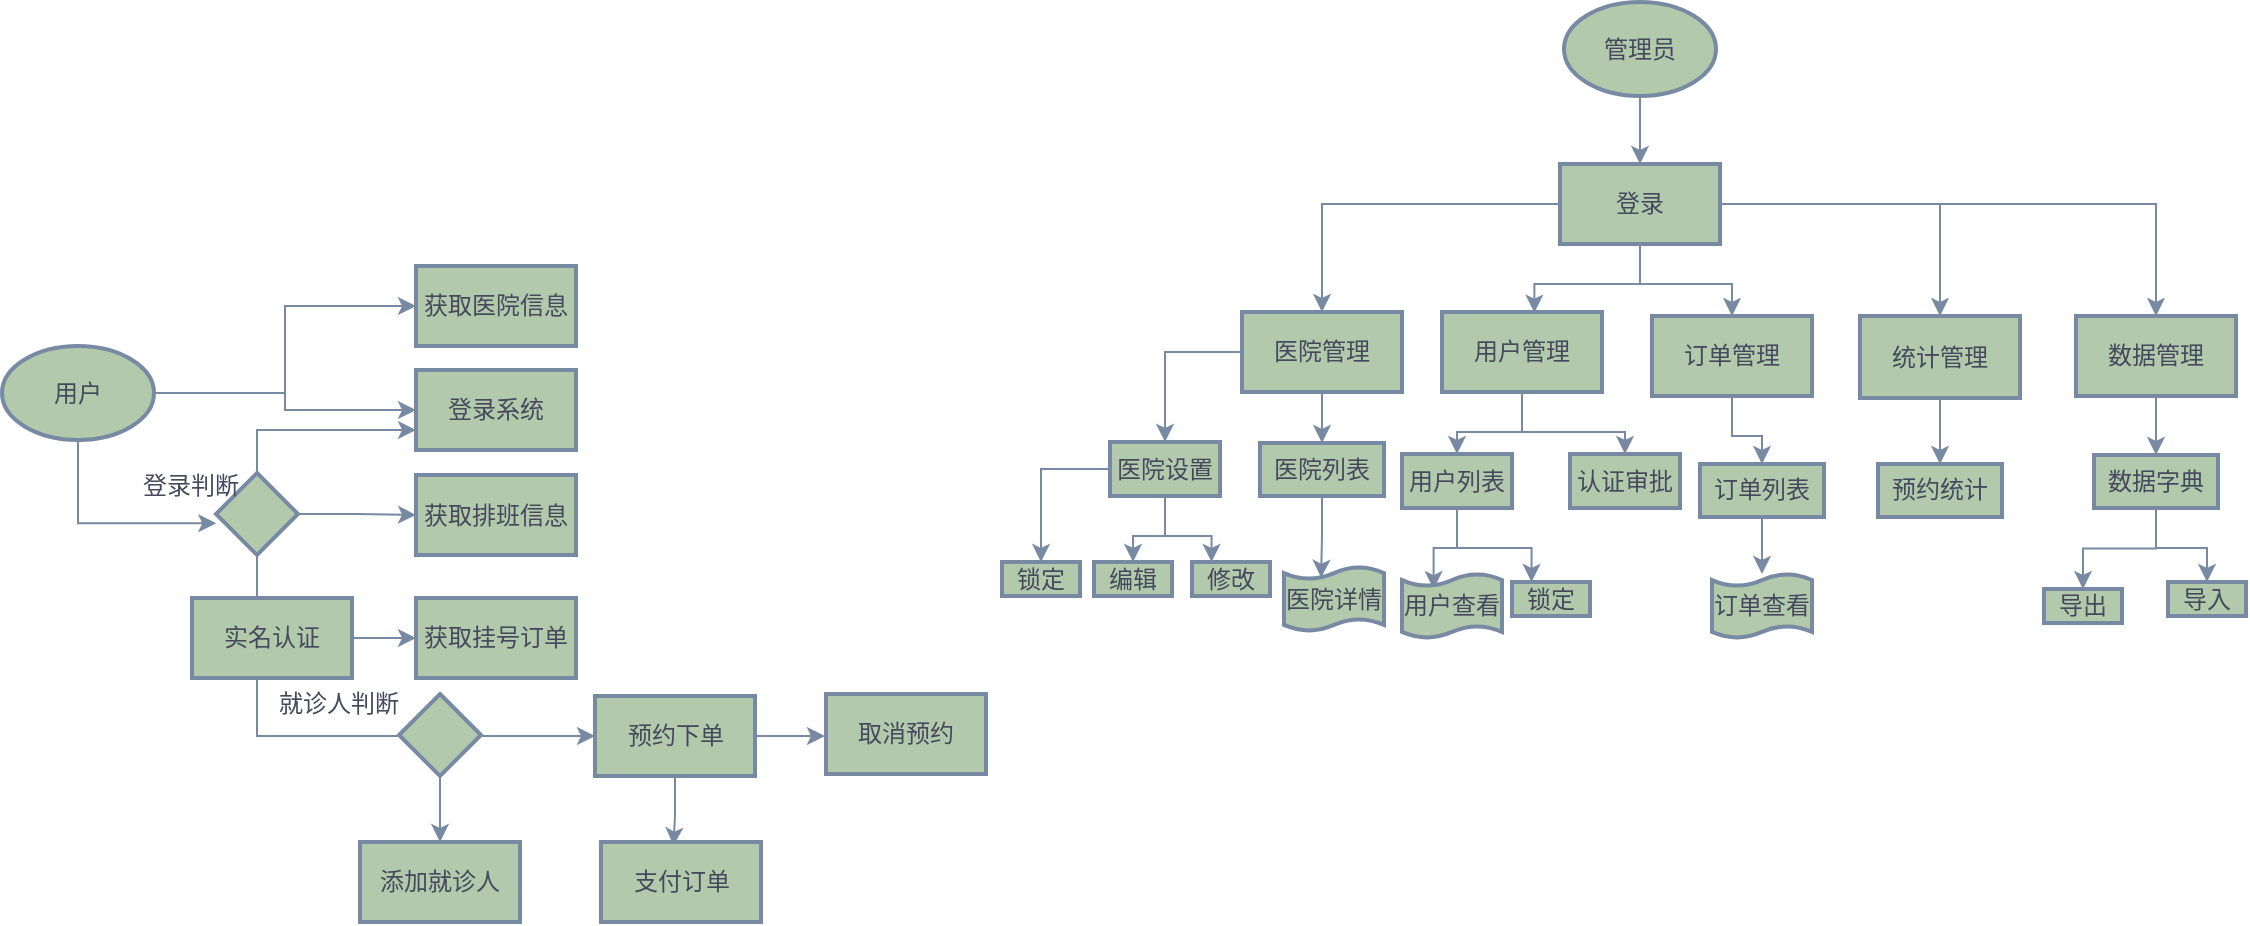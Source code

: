 <mxfile version="20.8.22" type="github">
  <diagram name="第 1 页" id="YCI4z4WlGQqDByoZ-9i7">
    <mxGraphModel dx="1149" dy="664" grid="0" gridSize="10" guides="1" tooltips="1" connect="1" arrows="1" fold="1" page="1" pageScale="1" pageWidth="1169" pageHeight="827" background="#ffffff" math="0" shadow="0">
      <root>
        <mxCell id="0" />
        <mxCell id="1" parent="0" />
        <mxCell id="Q6mP7-fQPy3ULsmLiTpU-190" style="edgeStyle=orthogonalEdgeStyle;rounded=0;orthogonalLoop=1;jettySize=auto;html=1;strokeColor=#788AA3;fontColor=#46495D;fillColor=#B2C9AB;entryX=0;entryY=0.5;entryDx=0;entryDy=0;" edge="1" parent="1" source="Q6mP7-fQPy3ULsmLiTpU-180" target="Q6mP7-fQPy3ULsmLiTpU-182">
          <mxGeometry relative="1" as="geometry" />
        </mxCell>
        <mxCell id="Q6mP7-fQPy3ULsmLiTpU-193" style="edgeStyle=orthogonalEdgeStyle;rounded=0;orthogonalLoop=1;jettySize=auto;html=1;entryX=0.003;entryY=0.613;entryDx=0;entryDy=0;entryPerimeter=0;strokeColor=#788AA3;fontSize=12;fontColor=#46495D;fillColor=#B2C9AB;exitX=0.5;exitY=1;exitDx=0;exitDy=0;exitPerimeter=0;" edge="1" parent="1" source="Q6mP7-fQPy3ULsmLiTpU-180" target="Q6mP7-fQPy3ULsmLiTpU-191">
          <mxGeometry relative="1" as="geometry" />
        </mxCell>
        <mxCell id="Q6mP7-fQPy3ULsmLiTpU-214" style="edgeStyle=orthogonalEdgeStyle;rounded=0;orthogonalLoop=1;jettySize=auto;html=1;strokeColor=#788AA3;fontSize=12;fontColor=#46495D;fillColor=#B2C9AB;" edge="1" parent="1" source="Q6mP7-fQPy3ULsmLiTpU-180" target="Q6mP7-fQPy3ULsmLiTpU-186">
          <mxGeometry relative="1" as="geometry" />
        </mxCell>
        <mxCell id="Q6mP7-fQPy3ULsmLiTpU-180" value="用户" style="strokeWidth=2;html=1;shape=mxgraph.flowchart.start_1;whiteSpace=wrap;strokeColor=#788AA3;fontColor=#46495D;fillColor=#B2C9AB;" vertex="1" parent="1">
          <mxGeometry x="27" y="220" width="76" height="47" as="geometry" />
        </mxCell>
        <mxCell id="Q6mP7-fQPy3ULsmLiTpU-182" value="登录系统" style="whiteSpace=wrap;html=1;fillColor=#B2C9AB;strokeColor=#788AA3;fontColor=#46495D;strokeWidth=2;" vertex="1" parent="1">
          <mxGeometry x="234" y="232" width="80" height="40" as="geometry" />
        </mxCell>
        <mxCell id="Q6mP7-fQPy3ULsmLiTpU-186" value="获取医院信息" style="whiteSpace=wrap;html=1;fillColor=#B2C9AB;strokeColor=#788AA3;fontColor=#46495D;strokeWidth=2;" vertex="1" parent="1">
          <mxGeometry x="234" y="180" width="80" height="40" as="geometry" />
        </mxCell>
        <mxCell id="Q6mP7-fQPy3ULsmLiTpU-195" style="edgeStyle=orthogonalEdgeStyle;rounded=0;orthogonalLoop=1;jettySize=auto;html=1;entryX=0;entryY=0.5;entryDx=0;entryDy=0;strokeColor=#788AA3;fontSize=12;fontColor=#46495D;fillColor=#B2C9AB;" edge="1" parent="1" source="Q6mP7-fQPy3ULsmLiTpU-191" target="Q6mP7-fQPy3ULsmLiTpU-194">
          <mxGeometry relative="1" as="geometry" />
        </mxCell>
        <mxCell id="Q6mP7-fQPy3ULsmLiTpU-196" style="edgeStyle=orthogonalEdgeStyle;rounded=0;orthogonalLoop=1;jettySize=auto;html=1;strokeColor=#788AA3;fontSize=12;fontColor=#46495D;fillColor=#B2C9AB;entryX=0;entryY=0.75;entryDx=0;entryDy=0;exitX=0.5;exitY=0;exitDx=0;exitDy=0;exitPerimeter=0;" edge="1" parent="1" source="Q6mP7-fQPy3ULsmLiTpU-191" target="Q6mP7-fQPy3ULsmLiTpU-182">
          <mxGeometry relative="1" as="geometry">
            <mxPoint x="154.5" y="260.25" as="targetPoint" />
          </mxGeometry>
        </mxCell>
        <mxCell id="Q6mP7-fQPy3ULsmLiTpU-191" value="" style="strokeWidth=2;html=1;shape=mxgraph.flowchart.decision;whiteSpace=wrap;strokeColor=#788AA3;fontColor=#46495D;fillColor=#B2C9AB;" vertex="1" parent="1">
          <mxGeometry x="134" y="283.5" width="41" height="41" as="geometry" />
        </mxCell>
        <mxCell id="Q6mP7-fQPy3ULsmLiTpU-198" style="edgeStyle=orthogonalEdgeStyle;rounded=0;orthogonalLoop=1;jettySize=auto;html=1;strokeColor=#788AA3;fontSize=12;fontColor=#46495D;fillColor=#B2C9AB;exitX=0.5;exitY=1;exitDx=0;exitDy=0;exitPerimeter=0;entryX=0;entryY=0.5;entryDx=0;entryDy=0;" edge="1" parent="1" source="Q6mP7-fQPy3ULsmLiTpU-191" target="Q6mP7-fQPy3ULsmLiTpU-197">
          <mxGeometry relative="1" as="geometry">
            <mxPoint x="193.25" y="381.5" as="targetPoint" />
          </mxGeometry>
        </mxCell>
        <mxCell id="Q6mP7-fQPy3ULsmLiTpU-192" value="&lt;font style=&quot;font-size: 12px;&quot;&gt;登录判断&lt;/font&gt;" style="text;html=1;align=center;verticalAlign=middle;resizable=0;points=[];autosize=1;strokeColor=none;fillColor=none;fontSize=11;fontColor=#46495D;" vertex="1" parent="1">
          <mxGeometry x="88" y="277" width="66" height="26" as="geometry" />
        </mxCell>
        <mxCell id="Q6mP7-fQPy3ULsmLiTpU-194" value="获取排班信息" style="whiteSpace=wrap;html=1;fillColor=#B2C9AB;strokeColor=#788AA3;fontColor=#46495D;strokeWidth=2;" vertex="1" parent="1">
          <mxGeometry x="234" y="284.5" width="80" height="40" as="geometry" />
        </mxCell>
        <mxCell id="Q6mP7-fQPy3ULsmLiTpU-206" style="edgeStyle=orthogonalEdgeStyle;rounded=0;orthogonalLoop=1;jettySize=auto;html=1;entryX=0.453;entryY=0.044;entryDx=0;entryDy=0;entryPerimeter=0;strokeColor=#788AA3;fontSize=12;fontColor=#46495D;fillColor=#B2C9AB;" edge="1" parent="1" source="Q6mP7-fQPy3ULsmLiTpU-197" target="Q6mP7-fQPy3ULsmLiTpU-205">
          <mxGeometry relative="1" as="geometry" />
        </mxCell>
        <mxCell id="Q6mP7-fQPy3ULsmLiTpU-208" style="edgeStyle=orthogonalEdgeStyle;rounded=0;orthogonalLoop=1;jettySize=auto;html=1;entryX=0;entryY=0.5;entryDx=0;entryDy=0;strokeColor=#788AA3;fontSize=12;fontColor=#46495D;fillColor=#B2C9AB;" edge="1" parent="1" source="Q6mP7-fQPy3ULsmLiTpU-197">
          <mxGeometry relative="1" as="geometry">
            <mxPoint x="438.5" y="415" as="targetPoint" />
          </mxGeometry>
        </mxCell>
        <mxCell id="Q6mP7-fQPy3ULsmLiTpU-197" value="预约下单" style="whiteSpace=wrap;html=1;fillColor=#B2C9AB;strokeColor=#788AA3;fontColor=#46495D;strokeWidth=2;" vertex="1" parent="1">
          <mxGeometry x="323.5" y="395" width="80" height="40" as="geometry" />
        </mxCell>
        <mxCell id="Q6mP7-fQPy3ULsmLiTpU-203" style="edgeStyle=orthogonalEdgeStyle;rounded=0;orthogonalLoop=1;jettySize=auto;html=1;strokeColor=#788AA3;fontSize=12;fontColor=#46495D;fillColor=#B2C9AB;" edge="1" parent="1" source="Q6mP7-fQPy3ULsmLiTpU-199" target="Q6mP7-fQPy3ULsmLiTpU-202">
          <mxGeometry relative="1" as="geometry" />
        </mxCell>
        <mxCell id="Q6mP7-fQPy3ULsmLiTpU-199" value="" style="strokeWidth=2;html=1;shape=mxgraph.flowchart.decision;whiteSpace=wrap;strokeColor=#788AA3;fontColor=#46495D;fillColor=#B2C9AB;" vertex="1" parent="1">
          <mxGeometry x="225.5" y="394" width="41" height="41" as="geometry" />
        </mxCell>
        <mxCell id="Q6mP7-fQPy3ULsmLiTpU-201" value="&lt;font style=&quot;font-size: 12px;&quot;&gt;就诊人判断&lt;/font&gt;" style="text;html=1;align=center;verticalAlign=middle;resizable=0;points=[];autosize=1;strokeColor=none;fillColor=none;fontSize=11;fontColor=#46495D;" vertex="1" parent="1">
          <mxGeometry x="156" y="386" width="78" height="26" as="geometry" />
        </mxCell>
        <mxCell id="Q6mP7-fQPy3ULsmLiTpU-202" value="添加就诊人" style="whiteSpace=wrap;html=1;fillColor=#B2C9AB;strokeColor=#788AA3;fontColor=#46495D;strokeWidth=2;" vertex="1" parent="1">
          <mxGeometry x="206" y="468" width="80" height="40" as="geometry" />
        </mxCell>
        <mxCell id="Q6mP7-fQPy3ULsmLiTpU-205" value="支付订单" style="whiteSpace=wrap;html=1;fillColor=#B2C9AB;strokeColor=#788AA3;fontColor=#46495D;strokeWidth=2;" vertex="1" parent="1">
          <mxGeometry x="326.5" y="468" width="80" height="40" as="geometry" />
        </mxCell>
        <mxCell id="Q6mP7-fQPy3ULsmLiTpU-207" value="取消预约" style="whiteSpace=wrap;html=1;fillColor=#B2C9AB;strokeColor=#788AA3;fontColor=#46495D;strokeWidth=2;" vertex="1" parent="1">
          <mxGeometry x="439" y="394" width="80" height="40" as="geometry" />
        </mxCell>
        <mxCell id="Q6mP7-fQPy3ULsmLiTpU-212" style="edgeStyle=orthogonalEdgeStyle;rounded=0;orthogonalLoop=1;jettySize=auto;html=1;entryX=0;entryY=0.5;entryDx=0;entryDy=0;strokeColor=#788AA3;fontSize=12;fontColor=#46495D;fillColor=#B2C9AB;" edge="1" parent="1" source="Q6mP7-fQPy3ULsmLiTpU-210" target="Q6mP7-fQPy3ULsmLiTpU-211">
          <mxGeometry relative="1" as="geometry" />
        </mxCell>
        <mxCell id="Q6mP7-fQPy3ULsmLiTpU-210" value="实名认证" style="whiteSpace=wrap;html=1;fillColor=#B2C9AB;strokeColor=#788AA3;fontColor=#46495D;strokeWidth=2;" vertex="1" parent="1">
          <mxGeometry x="122" y="346" width="80" height="40" as="geometry" />
        </mxCell>
        <mxCell id="Q6mP7-fQPy3ULsmLiTpU-211" value="获取挂号订单" style="whiteSpace=wrap;html=1;fillColor=#B2C9AB;strokeColor=#788AA3;fontColor=#46495D;strokeWidth=2;" vertex="1" parent="1">
          <mxGeometry x="234" y="346" width="80" height="40" as="geometry" />
        </mxCell>
        <mxCell id="Q6mP7-fQPy3ULsmLiTpU-239" style="edgeStyle=orthogonalEdgeStyle;rounded=0;orthogonalLoop=1;jettySize=auto;html=1;strokeColor=#788AA3;fontSize=12;fontColor=#46495D;fillColor=#B2C9AB;" edge="1" parent="1" source="Q6mP7-fQPy3ULsmLiTpU-218" target="Q6mP7-fQPy3ULsmLiTpU-237">
          <mxGeometry relative="1" as="geometry" />
        </mxCell>
        <mxCell id="Q6mP7-fQPy3ULsmLiTpU-218" value="管理员" style="strokeWidth=2;html=1;shape=mxgraph.flowchart.start_1;whiteSpace=wrap;strokeColor=#788AA3;fontColor=#46495D;fillColor=#B2C9AB;" vertex="1" parent="1">
          <mxGeometry x="808" y="48" width="76" height="47" as="geometry" />
        </mxCell>
        <mxCell id="Q6mP7-fQPy3ULsmLiTpU-276" style="edgeStyle=orthogonalEdgeStyle;rounded=0;orthogonalLoop=1;jettySize=auto;html=1;entryX=0.5;entryY=0;entryDx=0;entryDy=0;strokeColor=#788AA3;fontSize=12;fontColor=#46495D;fillColor=#B2C9AB;" edge="1" parent="1" source="Q6mP7-fQPy3ULsmLiTpU-229" target="Q6mP7-fQPy3ULsmLiTpU-274">
          <mxGeometry relative="1" as="geometry" />
        </mxCell>
        <mxCell id="Q6mP7-fQPy3ULsmLiTpU-277" style="edgeStyle=orthogonalEdgeStyle;rounded=0;orthogonalLoop=1;jettySize=auto;html=1;entryX=0.5;entryY=0;entryDx=0;entryDy=0;strokeColor=#788AA3;fontSize=12;fontColor=#46495D;fillColor=#B2C9AB;" edge="1" parent="1" source="Q6mP7-fQPy3ULsmLiTpU-229" target="Q6mP7-fQPy3ULsmLiTpU-275">
          <mxGeometry relative="1" as="geometry" />
        </mxCell>
        <mxCell id="Q6mP7-fQPy3ULsmLiTpU-229" value="用户管理" style="whiteSpace=wrap;html=1;fillColor=#B2C9AB;strokeColor=#788AA3;fontColor=#46495D;strokeWidth=2;" vertex="1" parent="1">
          <mxGeometry x="747" y="203" width="80" height="40" as="geometry" />
        </mxCell>
        <mxCell id="Q6mP7-fQPy3ULsmLiTpU-264" style="edgeStyle=orthogonalEdgeStyle;rounded=0;orthogonalLoop=1;jettySize=auto;html=1;entryX=0.5;entryY=0;entryDx=0;entryDy=0;strokeColor=#788AA3;fontSize=12;fontColor=#46495D;fillColor=#B2C9AB;" edge="1" parent="1" source="Q6mP7-fQPy3ULsmLiTpU-233" target="Q6mP7-fQPy3ULsmLiTpU-242">
          <mxGeometry relative="1" as="geometry" />
        </mxCell>
        <mxCell id="Q6mP7-fQPy3ULsmLiTpU-266" style="edgeStyle=orthogonalEdgeStyle;rounded=0;orthogonalLoop=1;jettySize=auto;html=1;strokeColor=#788AA3;fontSize=12;fontColor=#46495D;fillColor=#B2C9AB;" edge="1" parent="1" source="Q6mP7-fQPy3ULsmLiTpU-233" target="Q6mP7-fQPy3ULsmLiTpU-241">
          <mxGeometry relative="1" as="geometry" />
        </mxCell>
        <mxCell id="Q6mP7-fQPy3ULsmLiTpU-233" value="医院管理" style="whiteSpace=wrap;html=1;fillColor=#B2C9AB;strokeColor=#788AA3;fontColor=#46495D;strokeWidth=2;" vertex="1" parent="1">
          <mxGeometry x="647" y="203" width="80" height="40" as="geometry" />
        </mxCell>
        <mxCell id="Q6mP7-fQPy3ULsmLiTpU-296" style="edgeStyle=orthogonalEdgeStyle;rounded=0;orthogonalLoop=1;jettySize=auto;html=1;entryX=0.5;entryY=0;entryDx=0;entryDy=0;strokeColor=#788AA3;fontSize=12;fontColor=#46495D;fillColor=#B2C9AB;" edge="1" parent="1" source="Q6mP7-fQPy3ULsmLiTpU-235" target="Q6mP7-fQPy3ULsmLiTpU-290">
          <mxGeometry relative="1" as="geometry" />
        </mxCell>
        <mxCell id="Q6mP7-fQPy3ULsmLiTpU-235" value="数据管理" style="whiteSpace=wrap;html=1;fillColor=#B2C9AB;strokeColor=#788AA3;fontColor=#46495D;strokeWidth=2;" vertex="1" parent="1">
          <mxGeometry x="1064" y="205" width="80" height="40" as="geometry" />
        </mxCell>
        <mxCell id="Q6mP7-fQPy3ULsmLiTpU-246" style="edgeStyle=orthogonalEdgeStyle;rounded=0;orthogonalLoop=1;jettySize=auto;html=1;entryX=0.5;entryY=0;entryDx=0;entryDy=0;strokeColor=#788AA3;fontSize=12;fontColor=#46495D;fillColor=#B2C9AB;" edge="1" parent="1" source="Q6mP7-fQPy3ULsmLiTpU-237" target="Q6mP7-fQPy3ULsmLiTpU-233">
          <mxGeometry relative="1" as="geometry" />
        </mxCell>
        <mxCell id="Q6mP7-fQPy3ULsmLiTpU-248" style="edgeStyle=orthogonalEdgeStyle;rounded=0;orthogonalLoop=1;jettySize=auto;html=1;entryX=0.577;entryY=0.008;entryDx=0;entryDy=0;strokeColor=#788AA3;fontSize=12;fontColor=#46495D;fillColor=#B2C9AB;entryPerimeter=0;" edge="1" parent="1" source="Q6mP7-fQPy3ULsmLiTpU-237" target="Q6mP7-fQPy3ULsmLiTpU-229">
          <mxGeometry relative="1" as="geometry" />
        </mxCell>
        <mxCell id="Q6mP7-fQPy3ULsmLiTpU-249" style="edgeStyle=orthogonalEdgeStyle;rounded=0;orthogonalLoop=1;jettySize=auto;html=1;entryX=0.5;entryY=0;entryDx=0;entryDy=0;strokeColor=#788AA3;fontSize=12;fontColor=#46495D;fillColor=#B2C9AB;" edge="1" parent="1" source="Q6mP7-fQPy3ULsmLiTpU-237" target="Q6mP7-fQPy3ULsmLiTpU-234">
          <mxGeometry relative="1" as="geometry" />
        </mxCell>
        <mxCell id="Q6mP7-fQPy3ULsmLiTpU-250" style="edgeStyle=orthogonalEdgeStyle;rounded=0;orthogonalLoop=1;jettySize=auto;html=1;strokeColor=#788AA3;fontSize=12;fontColor=#46495D;fillColor=#B2C9AB;" edge="1" parent="1" source="Q6mP7-fQPy3ULsmLiTpU-237" target="Q6mP7-fQPy3ULsmLiTpU-245">
          <mxGeometry relative="1" as="geometry" />
        </mxCell>
        <mxCell id="Q6mP7-fQPy3ULsmLiTpU-251" style="edgeStyle=orthogonalEdgeStyle;rounded=0;orthogonalLoop=1;jettySize=auto;html=1;entryX=0.5;entryY=0;entryDx=0;entryDy=0;strokeColor=#788AA3;fontSize=12;fontColor=#46495D;fillColor=#B2C9AB;" edge="1" parent="1" source="Q6mP7-fQPy3ULsmLiTpU-237" target="Q6mP7-fQPy3ULsmLiTpU-235">
          <mxGeometry relative="1" as="geometry" />
        </mxCell>
        <mxCell id="Q6mP7-fQPy3ULsmLiTpU-237" value="登录" style="whiteSpace=wrap;html=1;fillColor=#B2C9AB;strokeColor=#788AA3;fontColor=#46495D;strokeWidth=2;" vertex="1" parent="1">
          <mxGeometry x="806" y="129" width="80" height="40" as="geometry" />
        </mxCell>
        <mxCell id="Q6mP7-fQPy3ULsmLiTpU-287" style="edgeStyle=orthogonalEdgeStyle;rounded=0;orthogonalLoop=1;jettySize=auto;html=1;entryX=0.5;entryY=0;entryDx=0;entryDy=0;strokeColor=#788AA3;fontSize=12;fontColor=#46495D;fillColor=#B2C9AB;" edge="1" parent="1" source="Q6mP7-fQPy3ULsmLiTpU-234" target="Q6mP7-fQPy3ULsmLiTpU-284">
          <mxGeometry relative="1" as="geometry" />
        </mxCell>
        <mxCell id="Q6mP7-fQPy3ULsmLiTpU-234" value="订单管理" style="whiteSpace=wrap;html=1;fillColor=#B2C9AB;strokeColor=#788AA3;fontColor=#46495D;strokeWidth=2;" vertex="1" parent="1">
          <mxGeometry x="852" y="205" width="80" height="40" as="geometry" />
        </mxCell>
        <mxCell id="Q6mP7-fQPy3ULsmLiTpU-273" style="edgeStyle=orthogonalEdgeStyle;rounded=0;orthogonalLoop=1;jettySize=auto;html=1;entryX=0.371;entryY=0.168;entryDx=0;entryDy=0;entryPerimeter=0;strokeColor=#788AA3;fontSize=12;fontColor=#46495D;fillColor=#B2C9AB;" edge="1" parent="1" source="Q6mP7-fQPy3ULsmLiTpU-241" target="Q6mP7-fQPy3ULsmLiTpU-272">
          <mxGeometry relative="1" as="geometry" />
        </mxCell>
        <mxCell id="Q6mP7-fQPy3ULsmLiTpU-241" value="医院列表" style="whiteSpace=wrap;html=1;fillColor=#B2C9AB;strokeColor=#788AA3;fontColor=#46495D;strokeWidth=2;" vertex="1" parent="1">
          <mxGeometry x="656" y="268.5" width="62" height="26.5" as="geometry" />
        </mxCell>
        <mxCell id="Q6mP7-fQPy3ULsmLiTpU-268" style="edgeStyle=orthogonalEdgeStyle;rounded=0;orthogonalLoop=1;jettySize=auto;html=1;entryX=0.5;entryY=0;entryDx=0;entryDy=0;strokeColor=#788AA3;fontSize=12;fontColor=#46495D;fillColor=#B2C9AB;" edge="1" parent="1" source="Q6mP7-fQPy3ULsmLiTpU-242" target="Q6mP7-fQPy3ULsmLiTpU-256">
          <mxGeometry relative="1" as="geometry" />
        </mxCell>
        <mxCell id="Q6mP7-fQPy3ULsmLiTpU-269" style="edgeStyle=orthogonalEdgeStyle;rounded=0;orthogonalLoop=1;jettySize=auto;html=1;entryX=0.25;entryY=0;entryDx=0;entryDy=0;strokeColor=#788AA3;fontSize=12;fontColor=#46495D;fillColor=#B2C9AB;" edge="1" parent="1" source="Q6mP7-fQPy3ULsmLiTpU-242" target="Q6mP7-fQPy3ULsmLiTpU-257">
          <mxGeometry relative="1" as="geometry" />
        </mxCell>
        <mxCell id="Q6mP7-fQPy3ULsmLiTpU-271" style="edgeStyle=orthogonalEdgeStyle;rounded=0;orthogonalLoop=1;jettySize=auto;html=1;entryX=0.5;entryY=0;entryDx=0;entryDy=0;strokeColor=#788AA3;fontSize=12;fontColor=#46495D;fillColor=#B2C9AB;" edge="1" parent="1" source="Q6mP7-fQPy3ULsmLiTpU-242" target="Q6mP7-fQPy3ULsmLiTpU-252">
          <mxGeometry relative="1" as="geometry" />
        </mxCell>
        <mxCell id="Q6mP7-fQPy3ULsmLiTpU-242" value="医院设置" style="whiteSpace=wrap;html=1;fillColor=#B2C9AB;strokeColor=#788AA3;fontColor=#46495D;strokeWidth=2;" vertex="1" parent="1">
          <mxGeometry x="581" y="268" width="55" height="27" as="geometry" />
        </mxCell>
        <mxCell id="Q6mP7-fQPy3ULsmLiTpU-289" style="edgeStyle=orthogonalEdgeStyle;rounded=0;orthogonalLoop=1;jettySize=auto;html=1;strokeColor=#788AA3;fontSize=12;fontColor=#46495D;fillColor=#B2C9AB;" edge="1" parent="1" source="Q6mP7-fQPy3ULsmLiTpU-245" target="Q6mP7-fQPy3ULsmLiTpU-288">
          <mxGeometry relative="1" as="geometry" />
        </mxCell>
        <mxCell id="Q6mP7-fQPy3ULsmLiTpU-245" value="统计管理" style="whiteSpace=wrap;html=1;fillColor=#B2C9AB;strokeColor=#788AA3;fontColor=#46495D;strokeWidth=2;" vertex="1" parent="1">
          <mxGeometry x="956" y="205" width="80" height="41" as="geometry" />
        </mxCell>
        <mxCell id="Q6mP7-fQPy3ULsmLiTpU-252" value="锁定" style="whiteSpace=wrap;html=1;fillColor=#B2C9AB;strokeColor=#788AA3;fontColor=#46495D;strokeWidth=2;" vertex="1" parent="1">
          <mxGeometry x="527" y="328" width="39" height="17" as="geometry" />
        </mxCell>
        <mxCell id="Q6mP7-fQPy3ULsmLiTpU-256" value="编辑" style="whiteSpace=wrap;html=1;fillColor=#B2C9AB;strokeColor=#788AA3;fontColor=#46495D;strokeWidth=2;" vertex="1" parent="1">
          <mxGeometry x="573" y="328" width="39" height="17" as="geometry" />
        </mxCell>
        <mxCell id="Q6mP7-fQPy3ULsmLiTpU-257" value="修改" style="whiteSpace=wrap;html=1;fillColor=#B2C9AB;strokeColor=#788AA3;fontColor=#46495D;strokeWidth=2;" vertex="1" parent="1">
          <mxGeometry x="622" y="328" width="39" height="17" as="geometry" />
        </mxCell>
        <mxCell id="Q6mP7-fQPy3ULsmLiTpU-272" value="医院详情" style="shape=tape;whiteSpace=wrap;html=1;strokeWidth=2;size=0.19;strokeColor=#788AA3;fontSize=12;fontColor=#46495D;fillColor=#B2C9AB;" vertex="1" parent="1">
          <mxGeometry x="668" y="330.5" width="50" height="32" as="geometry" />
        </mxCell>
        <mxCell id="Q6mP7-fQPy3ULsmLiTpU-279" style="edgeStyle=orthogonalEdgeStyle;rounded=0;orthogonalLoop=1;jettySize=auto;html=1;entryX=0.316;entryY=0.235;entryDx=0;entryDy=0;entryPerimeter=0;strokeColor=#788AA3;fontSize=12;fontColor=#46495D;fillColor=#B2C9AB;" edge="1" parent="1" source="Q6mP7-fQPy3ULsmLiTpU-274" target="Q6mP7-fQPy3ULsmLiTpU-278">
          <mxGeometry relative="1" as="geometry" />
        </mxCell>
        <mxCell id="Q6mP7-fQPy3ULsmLiTpU-282" style="edgeStyle=orthogonalEdgeStyle;rounded=0;orthogonalLoop=1;jettySize=auto;html=1;entryX=0.25;entryY=0;entryDx=0;entryDy=0;strokeColor=#788AA3;fontSize=12;fontColor=#46495D;fillColor=#B2C9AB;" edge="1" parent="1" source="Q6mP7-fQPy3ULsmLiTpU-274" target="Q6mP7-fQPy3ULsmLiTpU-281">
          <mxGeometry relative="1" as="geometry" />
        </mxCell>
        <mxCell id="Q6mP7-fQPy3ULsmLiTpU-274" value="用户列表" style="whiteSpace=wrap;html=1;fillColor=#B2C9AB;strokeColor=#788AA3;fontColor=#46495D;strokeWidth=2;" vertex="1" parent="1">
          <mxGeometry x="727" y="274" width="55" height="27" as="geometry" />
        </mxCell>
        <mxCell id="Q6mP7-fQPy3ULsmLiTpU-275" value="认证审批" style="whiteSpace=wrap;html=1;fillColor=#B2C9AB;strokeColor=#788AA3;fontColor=#46495D;strokeWidth=2;" vertex="1" parent="1">
          <mxGeometry x="811" y="274" width="55" height="27" as="geometry" />
        </mxCell>
        <mxCell id="Q6mP7-fQPy3ULsmLiTpU-278" value="用户查看" style="shape=tape;whiteSpace=wrap;html=1;strokeWidth=2;size=0.19;strokeColor=#788AA3;fontSize=12;fontColor=#46495D;fillColor=#B2C9AB;" vertex="1" parent="1">
          <mxGeometry x="727" y="334" width="50" height="32" as="geometry" />
        </mxCell>
        <mxCell id="Q6mP7-fQPy3ULsmLiTpU-281" value="锁定" style="whiteSpace=wrap;html=1;fillColor=#B2C9AB;strokeColor=#788AA3;fontColor=#46495D;strokeWidth=2;" vertex="1" parent="1">
          <mxGeometry x="782" y="338" width="39" height="17" as="geometry" />
        </mxCell>
        <mxCell id="Q6mP7-fQPy3ULsmLiTpU-286" style="edgeStyle=orthogonalEdgeStyle;rounded=0;orthogonalLoop=1;jettySize=auto;html=1;strokeColor=#788AA3;fontSize=12;fontColor=#46495D;fillColor=#B2C9AB;" edge="1" parent="1" source="Q6mP7-fQPy3ULsmLiTpU-284" target="Q6mP7-fQPy3ULsmLiTpU-285">
          <mxGeometry relative="1" as="geometry" />
        </mxCell>
        <mxCell id="Q6mP7-fQPy3ULsmLiTpU-284" value="订单列表" style="whiteSpace=wrap;html=1;fillColor=#B2C9AB;strokeColor=#788AA3;fontColor=#46495D;strokeWidth=2;" vertex="1" parent="1">
          <mxGeometry x="876" y="279" width="62" height="26.5" as="geometry" />
        </mxCell>
        <mxCell id="Q6mP7-fQPy3ULsmLiTpU-285" value="订单查看" style="shape=tape;whiteSpace=wrap;html=1;strokeWidth=2;size=0.19;strokeColor=#788AA3;fontSize=12;fontColor=#46495D;fillColor=#B2C9AB;" vertex="1" parent="1">
          <mxGeometry x="882" y="334" width="50" height="32" as="geometry" />
        </mxCell>
        <mxCell id="Q6mP7-fQPy3ULsmLiTpU-288" value="预约统计" style="whiteSpace=wrap;html=1;fillColor=#B2C9AB;strokeColor=#788AA3;fontColor=#46495D;strokeWidth=2;" vertex="1" parent="1">
          <mxGeometry x="965" y="279" width="62" height="26.5" as="geometry" />
        </mxCell>
        <mxCell id="Q6mP7-fQPy3ULsmLiTpU-294" style="edgeStyle=orthogonalEdgeStyle;rounded=0;orthogonalLoop=1;jettySize=auto;html=1;entryX=0.5;entryY=0;entryDx=0;entryDy=0;strokeColor=#788AA3;fontSize=12;fontColor=#46495D;fillColor=#B2C9AB;" edge="1" parent="1" source="Q6mP7-fQPy3ULsmLiTpU-290" target="Q6mP7-fQPy3ULsmLiTpU-292">
          <mxGeometry relative="1" as="geometry" />
        </mxCell>
        <mxCell id="Q6mP7-fQPy3ULsmLiTpU-295" style="edgeStyle=orthogonalEdgeStyle;rounded=0;orthogonalLoop=1;jettySize=auto;html=1;entryX=0.5;entryY=0;entryDx=0;entryDy=0;strokeColor=#788AA3;fontSize=12;fontColor=#46495D;fillColor=#B2C9AB;" edge="1" parent="1" source="Q6mP7-fQPy3ULsmLiTpU-290" target="Q6mP7-fQPy3ULsmLiTpU-293">
          <mxGeometry relative="1" as="geometry" />
        </mxCell>
        <mxCell id="Q6mP7-fQPy3ULsmLiTpU-290" value="数据字典" style="whiteSpace=wrap;html=1;fillColor=#B2C9AB;strokeColor=#788AA3;fontColor=#46495D;strokeWidth=2;" vertex="1" parent="1">
          <mxGeometry x="1073" y="274.5" width="62" height="26.5" as="geometry" />
        </mxCell>
        <mxCell id="Q6mP7-fQPy3ULsmLiTpU-292" value="导出" style="whiteSpace=wrap;html=1;fillColor=#B2C9AB;strokeColor=#788AA3;fontColor=#46495D;strokeWidth=2;" vertex="1" parent="1">
          <mxGeometry x="1048" y="341.5" width="39" height="17" as="geometry" />
        </mxCell>
        <mxCell id="Q6mP7-fQPy3ULsmLiTpU-293" value="导入" style="whiteSpace=wrap;html=1;fillColor=#B2C9AB;strokeColor=#788AA3;fontColor=#46495D;strokeWidth=2;" vertex="1" parent="1">
          <mxGeometry x="1110" y="338" width="39" height="17" as="geometry" />
        </mxCell>
      </root>
    </mxGraphModel>
  </diagram>
</mxfile>
